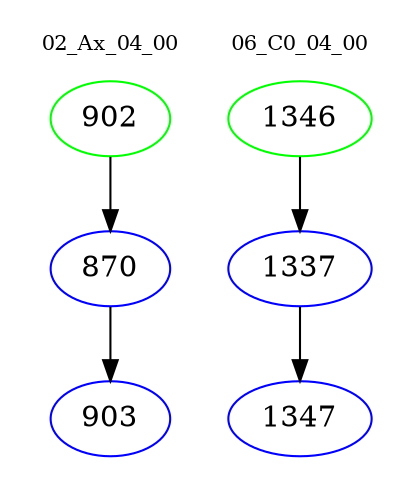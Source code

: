 digraph{
subgraph cluster_0 {
color = white
label = "02_Ax_04_00";
fontsize=10;
T0_902 [label="902", color="green"]
T0_902 -> T0_870 [color="black"]
T0_870 [label="870", color="blue"]
T0_870 -> T0_903 [color="black"]
T0_903 [label="903", color="blue"]
}
subgraph cluster_1 {
color = white
label = "06_C0_04_00";
fontsize=10;
T1_1346 [label="1346", color="green"]
T1_1346 -> T1_1337 [color="black"]
T1_1337 [label="1337", color="blue"]
T1_1337 -> T1_1347 [color="black"]
T1_1347 [label="1347", color="blue"]
}
}
